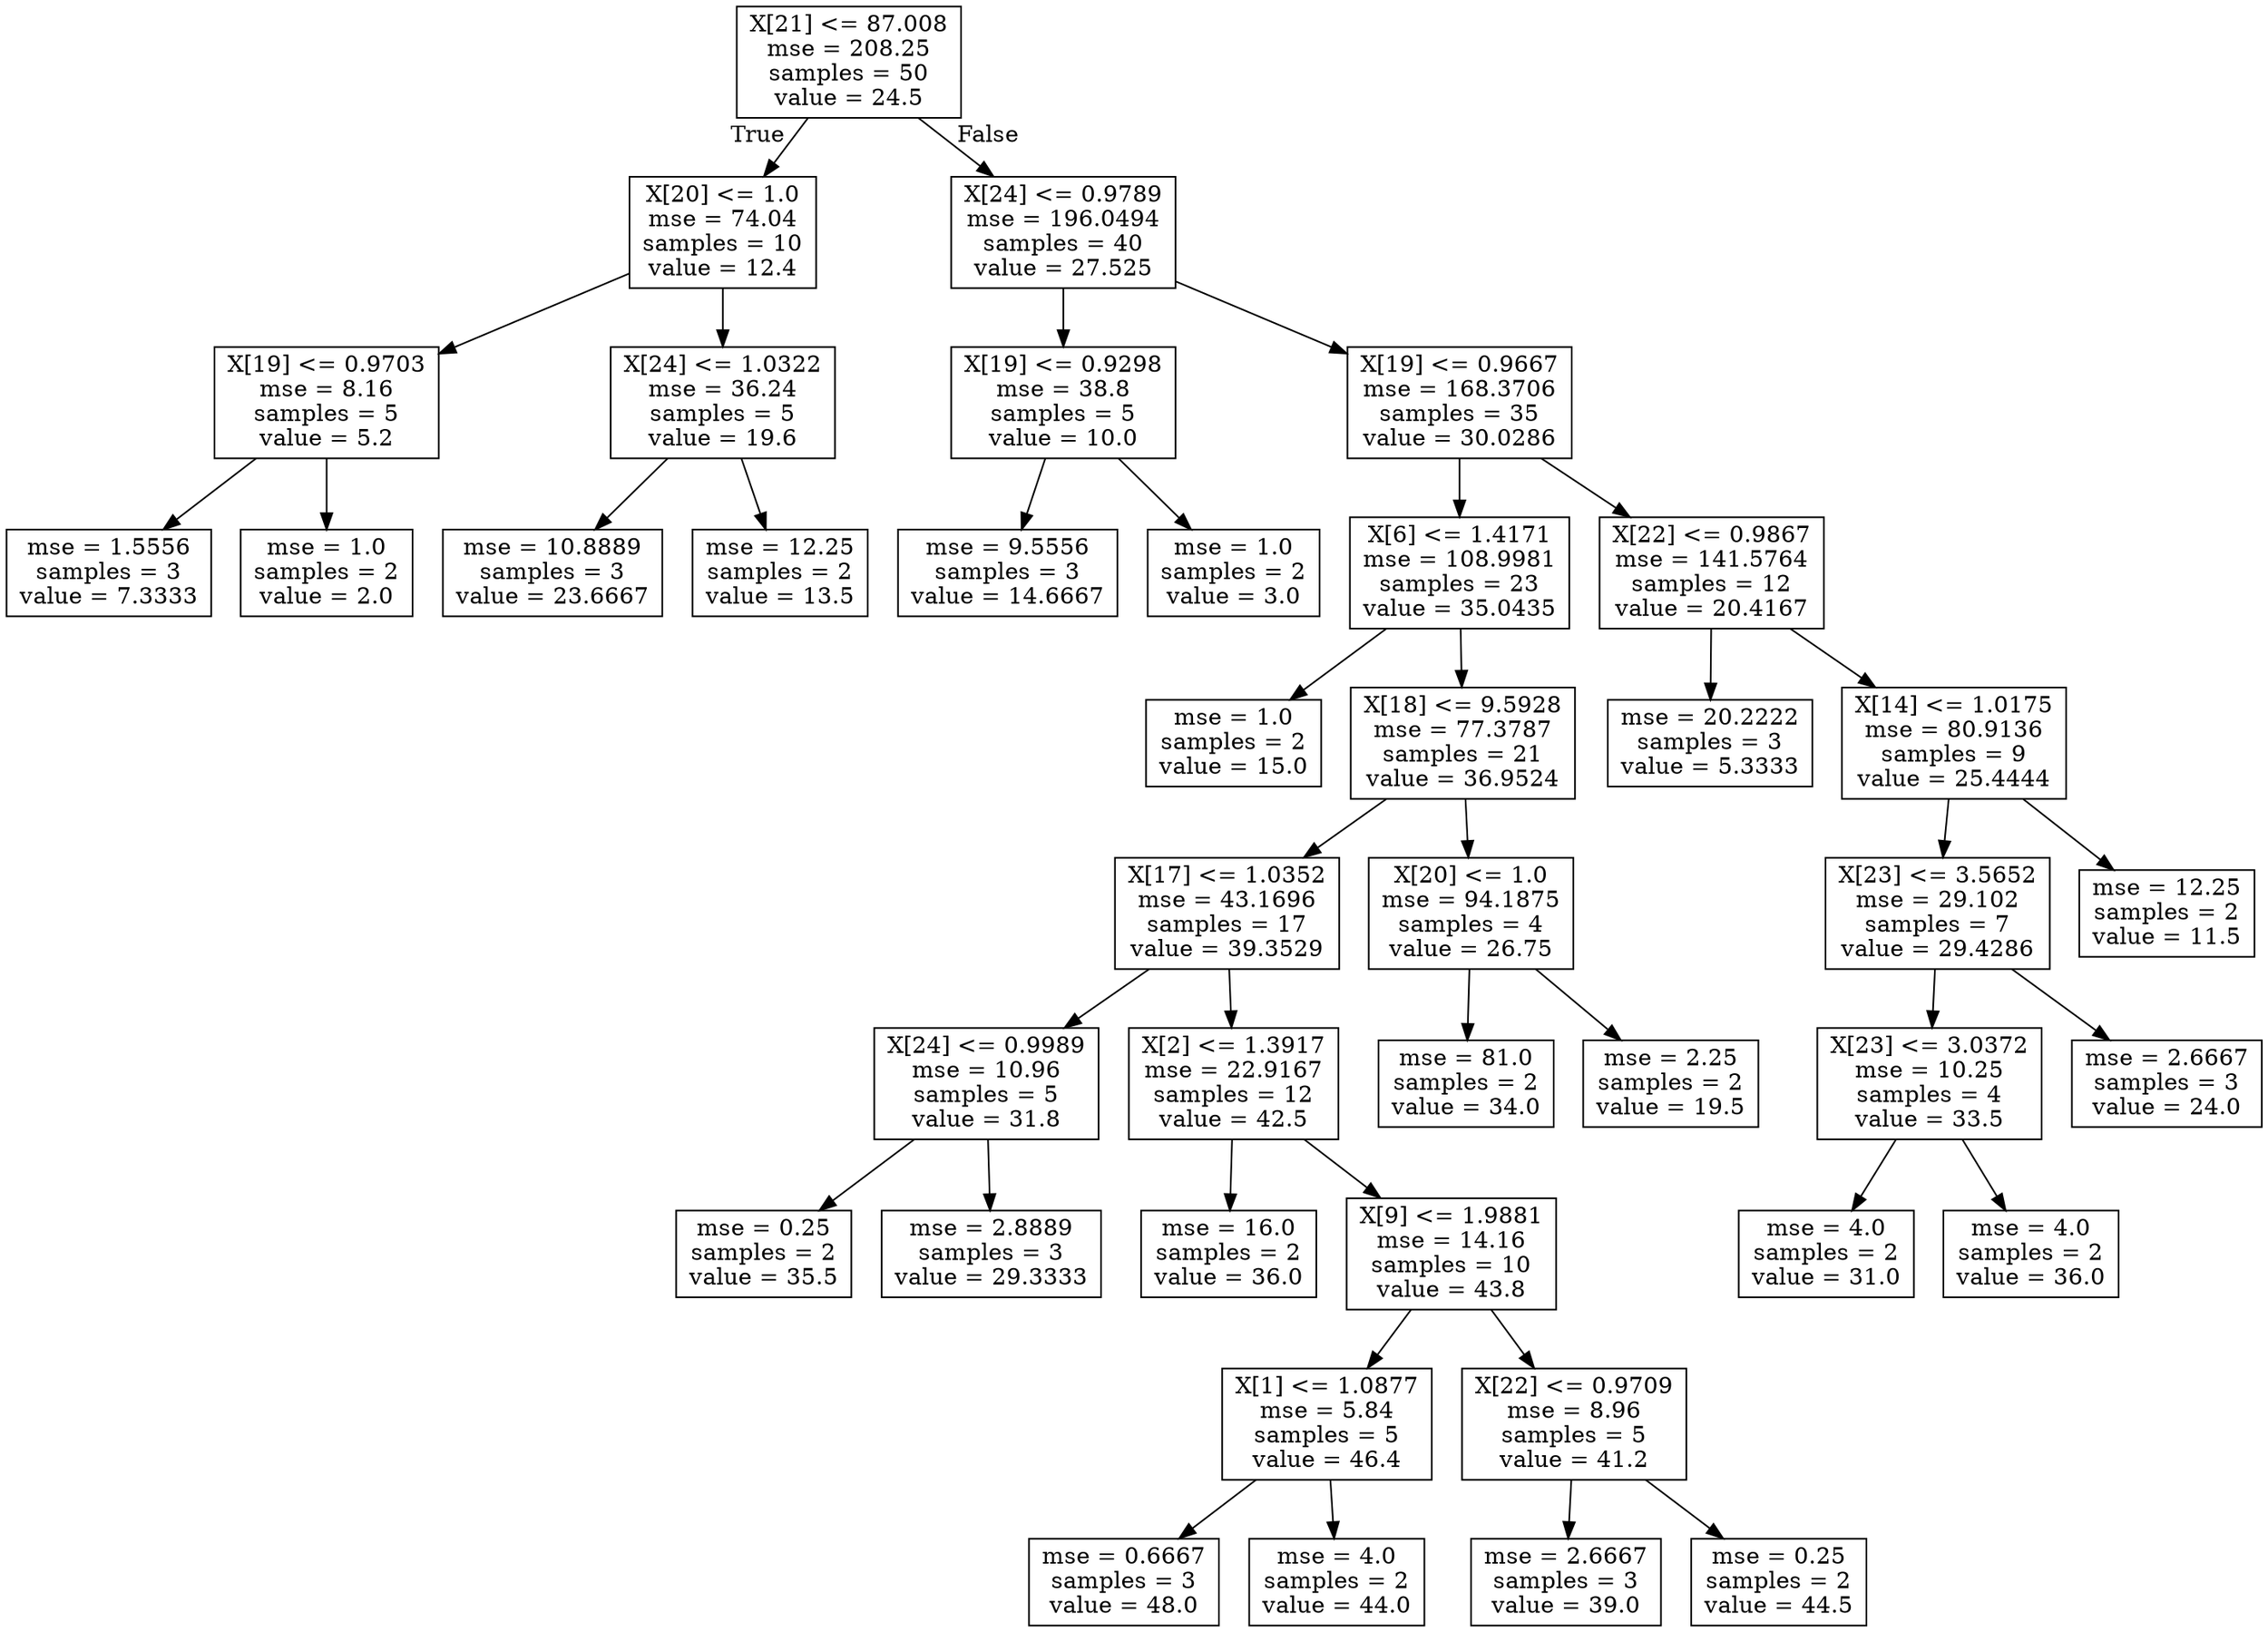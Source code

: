 digraph Tree {
node [shape=box] ;
0 [label="X[21] <= 87.008\nmse = 208.25\nsamples = 50\nvalue = 24.5"] ;
1 [label="X[20] <= 1.0\nmse = 74.04\nsamples = 10\nvalue = 12.4"] ;
0 -> 1 [labeldistance=2.5, labelangle=45, headlabel="True"] ;
2 [label="X[19] <= 0.9703\nmse = 8.16\nsamples = 5\nvalue = 5.2"] ;
1 -> 2 ;
3 [label="mse = 1.5556\nsamples = 3\nvalue = 7.3333"] ;
2 -> 3 ;
4 [label="mse = 1.0\nsamples = 2\nvalue = 2.0"] ;
2 -> 4 ;
5 [label="X[24] <= 1.0322\nmse = 36.24\nsamples = 5\nvalue = 19.6"] ;
1 -> 5 ;
6 [label="mse = 10.8889\nsamples = 3\nvalue = 23.6667"] ;
5 -> 6 ;
7 [label="mse = 12.25\nsamples = 2\nvalue = 13.5"] ;
5 -> 7 ;
8 [label="X[24] <= 0.9789\nmse = 196.0494\nsamples = 40\nvalue = 27.525"] ;
0 -> 8 [labeldistance=2.5, labelangle=-45, headlabel="False"] ;
9 [label="X[19] <= 0.9298\nmse = 38.8\nsamples = 5\nvalue = 10.0"] ;
8 -> 9 ;
10 [label="mse = 9.5556\nsamples = 3\nvalue = 14.6667"] ;
9 -> 10 ;
11 [label="mse = 1.0\nsamples = 2\nvalue = 3.0"] ;
9 -> 11 ;
12 [label="X[19] <= 0.9667\nmse = 168.3706\nsamples = 35\nvalue = 30.0286"] ;
8 -> 12 ;
13 [label="X[6] <= 1.4171\nmse = 108.9981\nsamples = 23\nvalue = 35.0435"] ;
12 -> 13 ;
14 [label="mse = 1.0\nsamples = 2\nvalue = 15.0"] ;
13 -> 14 ;
15 [label="X[18] <= 9.5928\nmse = 77.3787\nsamples = 21\nvalue = 36.9524"] ;
13 -> 15 ;
16 [label="X[17] <= 1.0352\nmse = 43.1696\nsamples = 17\nvalue = 39.3529"] ;
15 -> 16 ;
17 [label="X[24] <= 0.9989\nmse = 10.96\nsamples = 5\nvalue = 31.8"] ;
16 -> 17 ;
18 [label="mse = 0.25\nsamples = 2\nvalue = 35.5"] ;
17 -> 18 ;
19 [label="mse = 2.8889\nsamples = 3\nvalue = 29.3333"] ;
17 -> 19 ;
20 [label="X[2] <= 1.3917\nmse = 22.9167\nsamples = 12\nvalue = 42.5"] ;
16 -> 20 ;
21 [label="mse = 16.0\nsamples = 2\nvalue = 36.0"] ;
20 -> 21 ;
22 [label="X[9] <= 1.9881\nmse = 14.16\nsamples = 10\nvalue = 43.8"] ;
20 -> 22 ;
23 [label="X[1] <= 1.0877\nmse = 5.84\nsamples = 5\nvalue = 46.4"] ;
22 -> 23 ;
24 [label="mse = 0.6667\nsamples = 3\nvalue = 48.0"] ;
23 -> 24 ;
25 [label="mse = 4.0\nsamples = 2\nvalue = 44.0"] ;
23 -> 25 ;
26 [label="X[22] <= 0.9709\nmse = 8.96\nsamples = 5\nvalue = 41.2"] ;
22 -> 26 ;
27 [label="mse = 2.6667\nsamples = 3\nvalue = 39.0"] ;
26 -> 27 ;
28 [label="mse = 0.25\nsamples = 2\nvalue = 44.5"] ;
26 -> 28 ;
29 [label="X[20] <= 1.0\nmse = 94.1875\nsamples = 4\nvalue = 26.75"] ;
15 -> 29 ;
30 [label="mse = 81.0\nsamples = 2\nvalue = 34.0"] ;
29 -> 30 ;
31 [label="mse = 2.25\nsamples = 2\nvalue = 19.5"] ;
29 -> 31 ;
32 [label="X[22] <= 0.9867\nmse = 141.5764\nsamples = 12\nvalue = 20.4167"] ;
12 -> 32 ;
33 [label="mse = 20.2222\nsamples = 3\nvalue = 5.3333"] ;
32 -> 33 ;
34 [label="X[14] <= 1.0175\nmse = 80.9136\nsamples = 9\nvalue = 25.4444"] ;
32 -> 34 ;
35 [label="X[23] <= 3.5652\nmse = 29.102\nsamples = 7\nvalue = 29.4286"] ;
34 -> 35 ;
36 [label="X[23] <= 3.0372\nmse = 10.25\nsamples = 4\nvalue = 33.5"] ;
35 -> 36 ;
37 [label="mse = 4.0\nsamples = 2\nvalue = 31.0"] ;
36 -> 37 ;
38 [label="mse = 4.0\nsamples = 2\nvalue = 36.0"] ;
36 -> 38 ;
39 [label="mse = 2.6667\nsamples = 3\nvalue = 24.0"] ;
35 -> 39 ;
40 [label="mse = 12.25\nsamples = 2\nvalue = 11.5"] ;
34 -> 40 ;
}